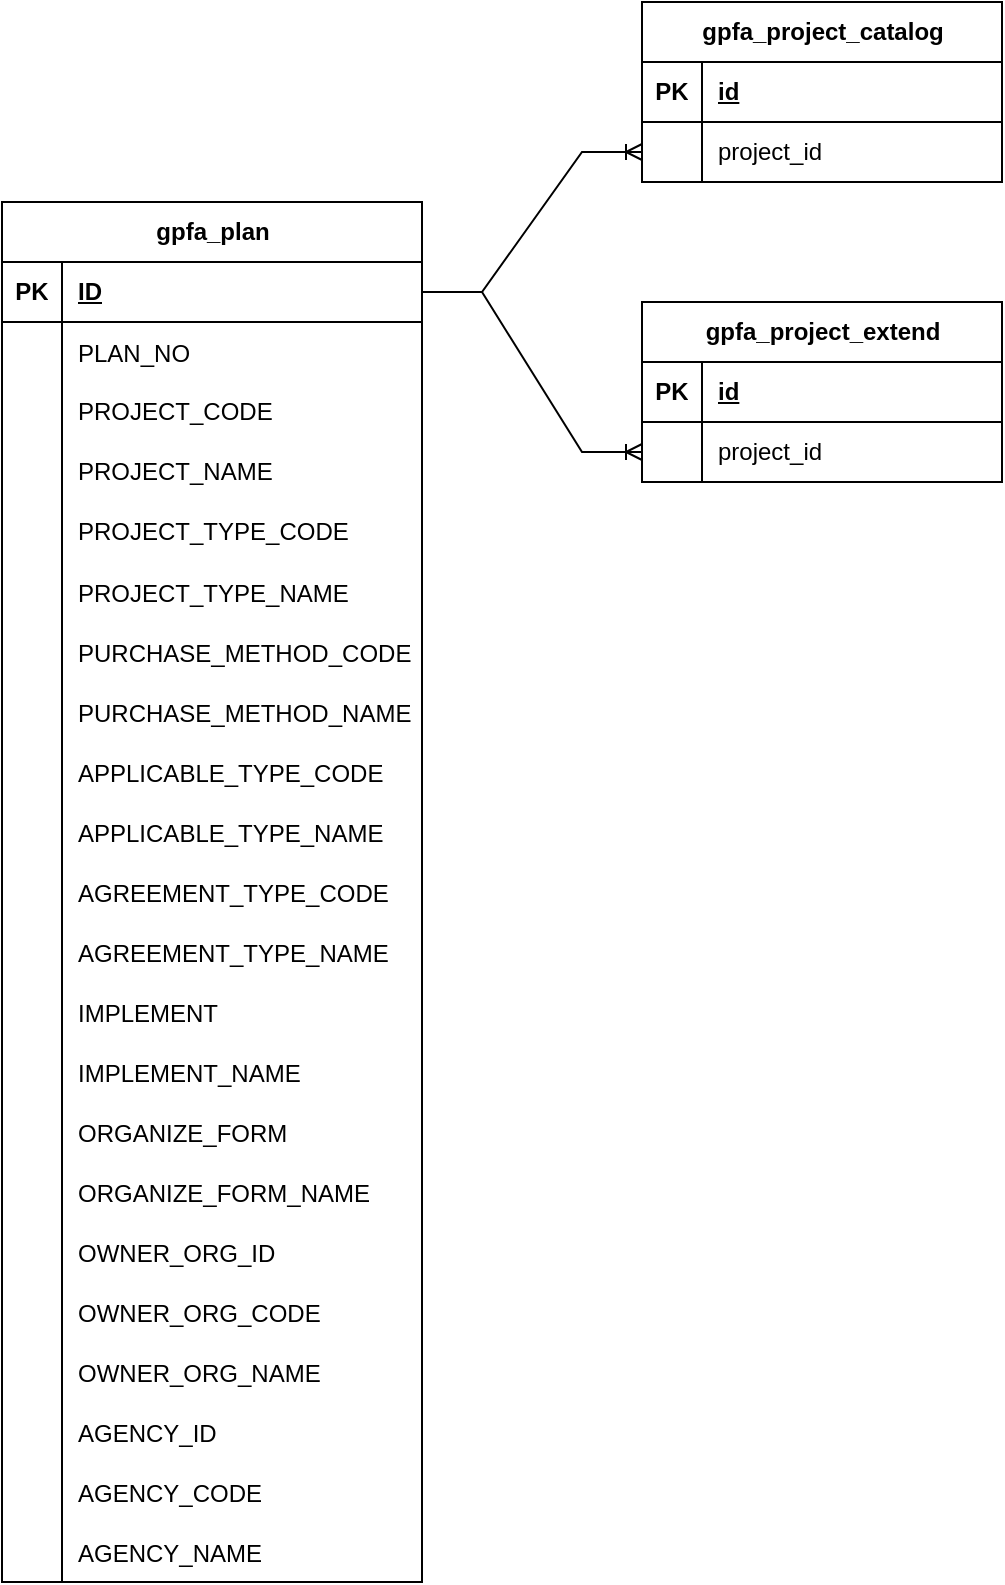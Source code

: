 <mxfile version="25.0.3">
  <diagram name="Page-1" id="2ca16b54-16f6-2749-3443-fa8db7711227">
    <mxGraphModel dx="1050" dy="627" grid="1" gridSize="10" guides="1" tooltips="1" connect="1" arrows="1" fold="1" page="1" pageScale="1" pageWidth="1100" pageHeight="850" background="none" math="0" shadow="0">
      <root>
        <mxCell id="0" />
        <mxCell id="1" parent="0" />
        <mxCell id="EzZG9LMNgEWR97fbB4Ey-1" value="gpfa_plan" style="shape=table;startSize=30;container=1;collapsible=1;childLayout=tableLayout;fixedRows=1;rowLines=0;fontStyle=1;align=center;resizeLast=1;html=1;" parent="1" vertex="1">
          <mxGeometry x="420" y="100" width="210" height="690" as="geometry" />
        </mxCell>
        <mxCell id="EzZG9LMNgEWR97fbB4Ey-2" value="" style="shape=tableRow;horizontal=0;startSize=0;swimlaneHead=0;swimlaneBody=0;fillColor=none;collapsible=0;dropTarget=0;points=[[0,0.5],[1,0.5]];portConstraint=eastwest;top=0;left=0;right=0;bottom=1;" parent="EzZG9LMNgEWR97fbB4Ey-1" vertex="1">
          <mxGeometry y="30" width="210" height="30" as="geometry" />
        </mxCell>
        <mxCell id="EzZG9LMNgEWR97fbB4Ey-3" value="PK" style="shape=partialRectangle;connectable=0;fillColor=none;top=0;left=0;bottom=0;right=0;fontStyle=1;overflow=hidden;whiteSpace=wrap;html=1;" parent="EzZG9LMNgEWR97fbB4Ey-2" vertex="1">
          <mxGeometry width="30" height="30" as="geometry">
            <mxRectangle width="30" height="30" as="alternateBounds" />
          </mxGeometry>
        </mxCell>
        <mxCell id="EzZG9LMNgEWR97fbB4Ey-4" value="ID" style="shape=partialRectangle;connectable=0;fillColor=none;top=0;left=0;bottom=0;right=0;align=left;spacingLeft=6;fontStyle=5;overflow=hidden;whiteSpace=wrap;html=1;" parent="EzZG9LMNgEWR97fbB4Ey-2" vertex="1">
          <mxGeometry x="30" width="180" height="30" as="geometry">
            <mxRectangle width="180" height="30" as="alternateBounds" />
          </mxGeometry>
        </mxCell>
        <mxCell id="gAhz96nAf2m270RSPyEI-1" value="" style="shape=tableRow;horizontal=0;startSize=0;swimlaneHead=0;swimlaneBody=0;fillColor=none;collapsible=0;dropTarget=0;points=[[0,0.5],[1,0.5]];portConstraint=eastwest;top=0;left=0;right=0;bottom=0;" vertex="1" parent="EzZG9LMNgEWR97fbB4Ey-1">
          <mxGeometry y="60" width="210" height="30" as="geometry" />
        </mxCell>
        <mxCell id="gAhz96nAf2m270RSPyEI-2" value="" style="shape=partialRectangle;connectable=0;fillColor=none;top=0;left=0;bottom=0;right=0;editable=1;overflow=hidden;" vertex="1" parent="gAhz96nAf2m270RSPyEI-1">
          <mxGeometry width="30" height="30" as="geometry">
            <mxRectangle width="30" height="30" as="alternateBounds" />
          </mxGeometry>
        </mxCell>
        <mxCell id="gAhz96nAf2m270RSPyEI-3" value="PLAN_NO" style="shape=partialRectangle;connectable=0;fillColor=none;top=0;left=0;bottom=0;right=0;align=left;spacingLeft=6;overflow=hidden;" vertex="1" parent="gAhz96nAf2m270RSPyEI-1">
          <mxGeometry x="30" width="180" height="30" as="geometry">
            <mxRectangle width="180" height="30" as="alternateBounds" />
          </mxGeometry>
        </mxCell>
        <mxCell id="EzZG9LMNgEWR97fbB4Ey-5" value="" style="shape=tableRow;horizontal=0;startSize=0;swimlaneHead=0;swimlaneBody=0;fillColor=none;collapsible=0;dropTarget=0;points=[[0,0.5],[1,0.5]];portConstraint=eastwest;top=0;left=0;right=0;bottom=0;" parent="EzZG9LMNgEWR97fbB4Ey-1" vertex="1">
          <mxGeometry y="90" width="210" height="30" as="geometry" />
        </mxCell>
        <mxCell id="EzZG9LMNgEWR97fbB4Ey-6" value="" style="shape=partialRectangle;connectable=0;fillColor=none;top=0;left=0;bottom=0;right=0;editable=1;overflow=hidden;whiteSpace=wrap;html=1;" parent="EzZG9LMNgEWR97fbB4Ey-5" vertex="1">
          <mxGeometry width="30" height="30" as="geometry">
            <mxRectangle width="30" height="30" as="alternateBounds" />
          </mxGeometry>
        </mxCell>
        <mxCell id="EzZG9LMNgEWR97fbB4Ey-7" value="PROJECT_CODE" style="shape=partialRectangle;connectable=0;fillColor=none;top=0;left=0;bottom=0;right=0;align=left;spacingLeft=6;overflow=hidden;whiteSpace=wrap;html=1;" parent="EzZG9LMNgEWR97fbB4Ey-5" vertex="1">
          <mxGeometry x="30" width="180" height="30" as="geometry">
            <mxRectangle width="180" height="30" as="alternateBounds" />
          </mxGeometry>
        </mxCell>
        <mxCell id="EzZG9LMNgEWR97fbB4Ey-8" value="" style="shape=tableRow;horizontal=0;startSize=0;swimlaneHead=0;swimlaneBody=0;fillColor=none;collapsible=0;dropTarget=0;points=[[0,0.5],[1,0.5]];portConstraint=eastwest;top=0;left=0;right=0;bottom=0;" parent="EzZG9LMNgEWR97fbB4Ey-1" vertex="1">
          <mxGeometry y="120" width="210" height="30" as="geometry" />
        </mxCell>
        <mxCell id="EzZG9LMNgEWR97fbB4Ey-9" value="" style="shape=partialRectangle;connectable=0;fillColor=none;top=0;left=0;bottom=0;right=0;editable=1;overflow=hidden;whiteSpace=wrap;html=1;" parent="EzZG9LMNgEWR97fbB4Ey-8" vertex="1">
          <mxGeometry width="30" height="30" as="geometry">
            <mxRectangle width="30" height="30" as="alternateBounds" />
          </mxGeometry>
        </mxCell>
        <mxCell id="EzZG9LMNgEWR97fbB4Ey-10" value="PROJECT_NAME" style="shape=partialRectangle;connectable=0;fillColor=none;top=0;left=0;bottom=0;right=0;align=left;spacingLeft=6;overflow=hidden;whiteSpace=wrap;html=1;" parent="EzZG9LMNgEWR97fbB4Ey-8" vertex="1">
          <mxGeometry x="30" width="180" height="30" as="geometry">
            <mxRectangle width="180" height="30" as="alternateBounds" />
          </mxGeometry>
        </mxCell>
        <mxCell id="EzZG9LMNgEWR97fbB4Ey-11" value="" style="shape=tableRow;horizontal=0;startSize=0;swimlaneHead=0;swimlaneBody=0;fillColor=none;collapsible=0;dropTarget=0;points=[[0,0.5],[1,0.5]];portConstraint=eastwest;top=0;left=0;right=0;bottom=0;" parent="EzZG9LMNgEWR97fbB4Ey-1" vertex="1">
          <mxGeometry y="150" width="210" height="30" as="geometry" />
        </mxCell>
        <mxCell id="EzZG9LMNgEWR97fbB4Ey-12" value="" style="shape=partialRectangle;connectable=0;fillColor=none;top=0;left=0;bottom=0;right=0;editable=1;overflow=hidden;whiteSpace=wrap;html=1;" parent="EzZG9LMNgEWR97fbB4Ey-11" vertex="1">
          <mxGeometry width="30" height="30" as="geometry">
            <mxRectangle width="30" height="30" as="alternateBounds" />
          </mxGeometry>
        </mxCell>
        <mxCell id="EzZG9LMNgEWR97fbB4Ey-13" value="PROJECT_TYPE_CODE" style="shape=partialRectangle;connectable=0;fillColor=none;top=0;left=0;bottom=0;right=0;align=left;spacingLeft=6;overflow=hidden;whiteSpace=wrap;html=1;" parent="EzZG9LMNgEWR97fbB4Ey-11" vertex="1">
          <mxGeometry x="30" width="180" height="30" as="geometry">
            <mxRectangle width="180" height="30" as="alternateBounds" />
          </mxGeometry>
        </mxCell>
        <mxCell id="EzZG9LMNgEWR97fbB4Ey-43" value="" style="shape=tableRow;horizontal=0;startSize=0;swimlaneHead=0;swimlaneBody=0;fillColor=none;collapsible=0;dropTarget=0;points=[[0,0.5],[1,0.5]];portConstraint=eastwest;top=0;left=0;right=0;bottom=0;" parent="EzZG9LMNgEWR97fbB4Ey-1" vertex="1">
          <mxGeometry y="180" width="210" height="30" as="geometry" />
        </mxCell>
        <mxCell id="EzZG9LMNgEWR97fbB4Ey-44" value="" style="shape=partialRectangle;connectable=0;fillColor=none;top=0;left=0;bottom=0;right=0;editable=1;overflow=hidden;" parent="EzZG9LMNgEWR97fbB4Ey-43" vertex="1">
          <mxGeometry width="30" height="30" as="geometry">
            <mxRectangle width="30" height="30" as="alternateBounds" />
          </mxGeometry>
        </mxCell>
        <mxCell id="EzZG9LMNgEWR97fbB4Ey-45" value="PROJECT_TYPE_NAME" style="shape=partialRectangle;connectable=0;fillColor=none;top=0;left=0;bottom=0;right=0;align=left;spacingLeft=6;overflow=hidden;" parent="EzZG9LMNgEWR97fbB4Ey-43" vertex="1">
          <mxGeometry x="30" width="180" height="30" as="geometry">
            <mxRectangle width="180" height="30" as="alternateBounds" />
          </mxGeometry>
        </mxCell>
        <mxCell id="EzZG9LMNgEWR97fbB4Ey-49" value="" style="shape=tableRow;horizontal=0;startSize=0;swimlaneHead=0;swimlaneBody=0;fillColor=none;collapsible=0;dropTarget=0;points=[[0,0.5],[1,0.5]];portConstraint=eastwest;top=0;left=0;right=0;bottom=0;" parent="EzZG9LMNgEWR97fbB4Ey-1" vertex="1">
          <mxGeometry y="210" width="210" height="30" as="geometry" />
        </mxCell>
        <mxCell id="EzZG9LMNgEWR97fbB4Ey-50" value="" style="shape=partialRectangle;connectable=0;fillColor=none;top=0;left=0;bottom=0;right=0;editable=1;overflow=hidden;" parent="EzZG9LMNgEWR97fbB4Ey-49" vertex="1">
          <mxGeometry width="30" height="30" as="geometry">
            <mxRectangle width="30" height="30" as="alternateBounds" />
          </mxGeometry>
        </mxCell>
        <mxCell id="EzZG9LMNgEWR97fbB4Ey-51" value="PURCHASE_METHOD_CODE" style="shape=partialRectangle;connectable=0;fillColor=none;top=0;left=0;bottom=0;right=0;align=left;spacingLeft=6;overflow=hidden;" parent="EzZG9LMNgEWR97fbB4Ey-49" vertex="1">
          <mxGeometry x="30" width="180" height="30" as="geometry">
            <mxRectangle width="180" height="30" as="alternateBounds" />
          </mxGeometry>
        </mxCell>
        <mxCell id="EzZG9LMNgEWR97fbB4Ey-52" value="" style="shape=tableRow;horizontal=0;startSize=0;swimlaneHead=0;swimlaneBody=0;fillColor=none;collapsible=0;dropTarget=0;points=[[0,0.5],[1,0.5]];portConstraint=eastwest;top=0;left=0;right=0;bottom=0;" parent="EzZG9LMNgEWR97fbB4Ey-1" vertex="1">
          <mxGeometry y="240" width="210" height="30" as="geometry" />
        </mxCell>
        <mxCell id="EzZG9LMNgEWR97fbB4Ey-53" value="" style="shape=partialRectangle;connectable=0;fillColor=none;top=0;left=0;bottom=0;right=0;editable=1;overflow=hidden;" parent="EzZG9LMNgEWR97fbB4Ey-52" vertex="1">
          <mxGeometry width="30" height="30" as="geometry">
            <mxRectangle width="30" height="30" as="alternateBounds" />
          </mxGeometry>
        </mxCell>
        <mxCell id="EzZG9LMNgEWR97fbB4Ey-54" value="PURCHASE_METHOD_NAME" style="shape=partialRectangle;connectable=0;fillColor=none;top=0;left=0;bottom=0;right=0;align=left;spacingLeft=6;overflow=hidden;" parent="EzZG9LMNgEWR97fbB4Ey-52" vertex="1">
          <mxGeometry x="30" width="180" height="30" as="geometry">
            <mxRectangle width="180" height="30" as="alternateBounds" />
          </mxGeometry>
        </mxCell>
        <mxCell id="EzZG9LMNgEWR97fbB4Ey-58" value="" style="shape=tableRow;horizontal=0;startSize=0;swimlaneHead=0;swimlaneBody=0;fillColor=none;collapsible=0;dropTarget=0;points=[[0,0.5],[1,0.5]];portConstraint=eastwest;top=0;left=0;right=0;bottom=0;" parent="EzZG9LMNgEWR97fbB4Ey-1" vertex="1">
          <mxGeometry y="270" width="210" height="30" as="geometry" />
        </mxCell>
        <mxCell id="EzZG9LMNgEWR97fbB4Ey-59" value="" style="shape=partialRectangle;connectable=0;fillColor=none;top=0;left=0;bottom=0;right=0;editable=1;overflow=hidden;" parent="EzZG9LMNgEWR97fbB4Ey-58" vertex="1">
          <mxGeometry width="30" height="30" as="geometry">
            <mxRectangle width="30" height="30" as="alternateBounds" />
          </mxGeometry>
        </mxCell>
        <mxCell id="EzZG9LMNgEWR97fbB4Ey-60" value="APPLICABLE_TYPE_CODE" style="shape=partialRectangle;connectable=0;fillColor=none;top=0;left=0;bottom=0;right=0;align=left;spacingLeft=6;overflow=hidden;" parent="EzZG9LMNgEWR97fbB4Ey-58" vertex="1">
          <mxGeometry x="30" width="180" height="30" as="geometry">
            <mxRectangle width="180" height="30" as="alternateBounds" />
          </mxGeometry>
        </mxCell>
        <mxCell id="EzZG9LMNgEWR97fbB4Ey-70" value="" style="shape=tableRow;horizontal=0;startSize=0;swimlaneHead=0;swimlaneBody=0;fillColor=none;collapsible=0;dropTarget=0;points=[[0,0.5],[1,0.5]];portConstraint=eastwest;top=0;left=0;right=0;bottom=0;" parent="EzZG9LMNgEWR97fbB4Ey-1" vertex="1">
          <mxGeometry y="300" width="210" height="30" as="geometry" />
        </mxCell>
        <mxCell id="EzZG9LMNgEWR97fbB4Ey-71" value="" style="shape=partialRectangle;connectable=0;fillColor=none;top=0;left=0;bottom=0;right=0;editable=1;overflow=hidden;" parent="EzZG9LMNgEWR97fbB4Ey-70" vertex="1">
          <mxGeometry width="30" height="30" as="geometry">
            <mxRectangle width="30" height="30" as="alternateBounds" />
          </mxGeometry>
        </mxCell>
        <mxCell id="EzZG9LMNgEWR97fbB4Ey-72" value="APPLICABLE_TYPE_NAME" style="shape=partialRectangle;connectable=0;fillColor=none;top=0;left=0;bottom=0;right=0;align=left;spacingLeft=6;overflow=hidden;" parent="EzZG9LMNgEWR97fbB4Ey-70" vertex="1">
          <mxGeometry x="30" width="180" height="30" as="geometry">
            <mxRectangle width="180" height="30" as="alternateBounds" />
          </mxGeometry>
        </mxCell>
        <mxCell id="EzZG9LMNgEWR97fbB4Ey-77" value="" style="shape=tableRow;horizontal=0;startSize=0;swimlaneHead=0;swimlaneBody=0;fillColor=none;collapsible=0;dropTarget=0;points=[[0,0.5],[1,0.5]];portConstraint=eastwest;top=0;left=0;right=0;bottom=0;" parent="EzZG9LMNgEWR97fbB4Ey-1" vertex="1">
          <mxGeometry y="330" width="210" height="30" as="geometry" />
        </mxCell>
        <mxCell id="EzZG9LMNgEWR97fbB4Ey-78" value="" style="shape=partialRectangle;connectable=0;fillColor=none;top=0;left=0;bottom=0;right=0;editable=1;overflow=hidden;" parent="EzZG9LMNgEWR97fbB4Ey-77" vertex="1">
          <mxGeometry width="30" height="30" as="geometry">
            <mxRectangle width="30" height="30" as="alternateBounds" />
          </mxGeometry>
        </mxCell>
        <mxCell id="EzZG9LMNgEWR97fbB4Ey-79" value="AGREEMENT_TYPE_CODE" style="shape=partialRectangle;connectable=0;fillColor=none;top=0;left=0;bottom=0;right=0;align=left;spacingLeft=6;overflow=hidden;" parent="EzZG9LMNgEWR97fbB4Ey-77" vertex="1">
          <mxGeometry x="30" width="180" height="30" as="geometry">
            <mxRectangle width="180" height="30" as="alternateBounds" />
          </mxGeometry>
        </mxCell>
        <mxCell id="EzZG9LMNgEWR97fbB4Ey-80" value="" style="shape=tableRow;horizontal=0;startSize=0;swimlaneHead=0;swimlaneBody=0;fillColor=none;collapsible=0;dropTarget=0;points=[[0,0.5],[1,0.5]];portConstraint=eastwest;top=0;left=0;right=0;bottom=0;" parent="EzZG9LMNgEWR97fbB4Ey-1" vertex="1">
          <mxGeometry y="360" width="210" height="30" as="geometry" />
        </mxCell>
        <mxCell id="EzZG9LMNgEWR97fbB4Ey-81" value="" style="shape=partialRectangle;connectable=0;fillColor=none;top=0;left=0;bottom=0;right=0;editable=1;overflow=hidden;" parent="EzZG9LMNgEWR97fbB4Ey-80" vertex="1">
          <mxGeometry width="30" height="30" as="geometry">
            <mxRectangle width="30" height="30" as="alternateBounds" />
          </mxGeometry>
        </mxCell>
        <mxCell id="EzZG9LMNgEWR97fbB4Ey-82" value="AGREEMENT_TYPE_NAME" style="shape=partialRectangle;connectable=0;fillColor=none;top=0;left=0;bottom=0;right=0;align=left;spacingLeft=6;overflow=hidden;" parent="EzZG9LMNgEWR97fbB4Ey-80" vertex="1">
          <mxGeometry x="30" width="180" height="30" as="geometry">
            <mxRectangle width="180" height="30" as="alternateBounds" />
          </mxGeometry>
        </mxCell>
        <mxCell id="EzZG9LMNgEWR97fbB4Ey-67" value="" style="shape=tableRow;horizontal=0;startSize=0;swimlaneHead=0;swimlaneBody=0;fillColor=none;collapsible=0;dropTarget=0;points=[[0,0.5],[1,0.5]];portConstraint=eastwest;top=0;left=0;right=0;bottom=0;" parent="EzZG9LMNgEWR97fbB4Ey-1" vertex="1">
          <mxGeometry y="390" width="210" height="30" as="geometry" />
        </mxCell>
        <mxCell id="EzZG9LMNgEWR97fbB4Ey-68" value="" style="shape=partialRectangle;connectable=0;fillColor=none;top=0;left=0;bottom=0;right=0;editable=1;overflow=hidden;" parent="EzZG9LMNgEWR97fbB4Ey-67" vertex="1">
          <mxGeometry width="30" height="30" as="geometry">
            <mxRectangle width="30" height="30" as="alternateBounds" />
          </mxGeometry>
        </mxCell>
        <mxCell id="EzZG9LMNgEWR97fbB4Ey-69" value="IMPLEMENT" style="shape=partialRectangle;connectable=0;fillColor=none;top=0;left=0;bottom=0;right=0;align=left;spacingLeft=6;overflow=hidden;" parent="EzZG9LMNgEWR97fbB4Ey-67" vertex="1">
          <mxGeometry x="30" width="180" height="30" as="geometry">
            <mxRectangle width="180" height="30" as="alternateBounds" />
          </mxGeometry>
        </mxCell>
        <mxCell id="EzZG9LMNgEWR97fbB4Ey-64" value="" style="shape=tableRow;horizontal=0;startSize=0;swimlaneHead=0;swimlaneBody=0;fillColor=none;collapsible=0;dropTarget=0;points=[[0,0.5],[1,0.5]];portConstraint=eastwest;top=0;left=0;right=0;bottom=0;" parent="EzZG9LMNgEWR97fbB4Ey-1" vertex="1">
          <mxGeometry y="420" width="210" height="30" as="geometry" />
        </mxCell>
        <mxCell id="EzZG9LMNgEWR97fbB4Ey-65" value="" style="shape=partialRectangle;connectable=0;fillColor=none;top=0;left=0;bottom=0;right=0;editable=1;overflow=hidden;" parent="EzZG9LMNgEWR97fbB4Ey-64" vertex="1">
          <mxGeometry width="30" height="30" as="geometry">
            <mxRectangle width="30" height="30" as="alternateBounds" />
          </mxGeometry>
        </mxCell>
        <mxCell id="EzZG9LMNgEWR97fbB4Ey-66" value="IMPLEMENT_NAME" style="shape=partialRectangle;connectable=0;fillColor=none;top=0;left=0;bottom=0;right=0;align=left;spacingLeft=6;overflow=hidden;" parent="EzZG9LMNgEWR97fbB4Ey-64" vertex="1">
          <mxGeometry x="30" width="180" height="30" as="geometry">
            <mxRectangle width="180" height="30" as="alternateBounds" />
          </mxGeometry>
        </mxCell>
        <mxCell id="EzZG9LMNgEWR97fbB4Ey-61" value="" style="shape=tableRow;horizontal=0;startSize=0;swimlaneHead=0;swimlaneBody=0;fillColor=none;collapsible=0;dropTarget=0;points=[[0,0.5],[1,0.5]];portConstraint=eastwest;top=0;left=0;right=0;bottom=0;" parent="EzZG9LMNgEWR97fbB4Ey-1" vertex="1">
          <mxGeometry y="450" width="210" height="30" as="geometry" />
        </mxCell>
        <mxCell id="EzZG9LMNgEWR97fbB4Ey-62" value="" style="shape=partialRectangle;connectable=0;fillColor=none;top=0;left=0;bottom=0;right=0;editable=1;overflow=hidden;" parent="EzZG9LMNgEWR97fbB4Ey-61" vertex="1">
          <mxGeometry width="30" height="30" as="geometry">
            <mxRectangle width="30" height="30" as="alternateBounds" />
          </mxGeometry>
        </mxCell>
        <mxCell id="EzZG9LMNgEWR97fbB4Ey-63" value="ORGANIZE_FORM" style="shape=partialRectangle;connectable=0;fillColor=none;top=0;left=0;bottom=0;right=0;align=left;spacingLeft=6;overflow=hidden;" parent="EzZG9LMNgEWR97fbB4Ey-61" vertex="1">
          <mxGeometry x="30" width="180" height="30" as="geometry">
            <mxRectangle width="180" height="30" as="alternateBounds" />
          </mxGeometry>
        </mxCell>
        <mxCell id="EzZG9LMNgEWR97fbB4Ey-55" value="" style="shape=tableRow;horizontal=0;startSize=0;swimlaneHead=0;swimlaneBody=0;fillColor=none;collapsible=0;dropTarget=0;points=[[0,0.5],[1,0.5]];portConstraint=eastwest;top=0;left=0;right=0;bottom=0;" parent="EzZG9LMNgEWR97fbB4Ey-1" vertex="1">
          <mxGeometry y="480" width="210" height="30" as="geometry" />
        </mxCell>
        <mxCell id="EzZG9LMNgEWR97fbB4Ey-56" value="" style="shape=partialRectangle;connectable=0;fillColor=none;top=0;left=0;bottom=0;right=0;editable=1;overflow=hidden;" parent="EzZG9LMNgEWR97fbB4Ey-55" vertex="1">
          <mxGeometry width="30" height="30" as="geometry">
            <mxRectangle width="30" height="30" as="alternateBounds" />
          </mxGeometry>
        </mxCell>
        <mxCell id="EzZG9LMNgEWR97fbB4Ey-57" value="ORGANIZE_FORM_NAME" style="shape=partialRectangle;connectable=0;fillColor=none;top=0;left=0;bottom=0;right=0;align=left;spacingLeft=6;overflow=hidden;" parent="EzZG9LMNgEWR97fbB4Ey-55" vertex="1">
          <mxGeometry x="30" width="180" height="30" as="geometry">
            <mxRectangle width="180" height="30" as="alternateBounds" />
          </mxGeometry>
        </mxCell>
        <mxCell id="EzZG9LMNgEWR97fbB4Ey-98" value="" style="shape=tableRow;horizontal=0;startSize=0;swimlaneHead=0;swimlaneBody=0;fillColor=none;collapsible=0;dropTarget=0;points=[[0,0.5],[1,0.5]];portConstraint=eastwest;top=0;left=0;right=0;bottom=0;" parent="EzZG9LMNgEWR97fbB4Ey-1" vertex="1">
          <mxGeometry y="510" width="210" height="30" as="geometry" />
        </mxCell>
        <mxCell id="EzZG9LMNgEWR97fbB4Ey-99" value="" style="shape=partialRectangle;connectable=0;fillColor=none;top=0;left=0;bottom=0;right=0;editable=1;overflow=hidden;" parent="EzZG9LMNgEWR97fbB4Ey-98" vertex="1">
          <mxGeometry width="30" height="30" as="geometry">
            <mxRectangle width="30" height="30" as="alternateBounds" />
          </mxGeometry>
        </mxCell>
        <mxCell id="EzZG9LMNgEWR97fbB4Ey-100" value="OWNER_ORG_ID" style="shape=partialRectangle;connectable=0;fillColor=none;top=0;left=0;bottom=0;right=0;align=left;spacingLeft=6;overflow=hidden;" parent="EzZG9LMNgEWR97fbB4Ey-98" vertex="1">
          <mxGeometry x="30" width="180" height="30" as="geometry">
            <mxRectangle width="180" height="30" as="alternateBounds" />
          </mxGeometry>
        </mxCell>
        <mxCell id="EzZG9LMNgEWR97fbB4Ey-83" value="" style="shape=tableRow;horizontal=0;startSize=0;swimlaneHead=0;swimlaneBody=0;fillColor=none;collapsible=0;dropTarget=0;points=[[0,0.5],[1,0.5]];portConstraint=eastwest;top=0;left=0;right=0;bottom=0;" parent="EzZG9LMNgEWR97fbB4Ey-1" vertex="1">
          <mxGeometry y="540" width="210" height="30" as="geometry" />
        </mxCell>
        <mxCell id="EzZG9LMNgEWR97fbB4Ey-84" value="" style="shape=partialRectangle;connectable=0;fillColor=none;top=0;left=0;bottom=0;right=0;editable=1;overflow=hidden;" parent="EzZG9LMNgEWR97fbB4Ey-83" vertex="1">
          <mxGeometry width="30" height="30" as="geometry">
            <mxRectangle width="30" height="30" as="alternateBounds" />
          </mxGeometry>
        </mxCell>
        <mxCell id="EzZG9LMNgEWR97fbB4Ey-85" value="OWNER_ORG_CODE" style="shape=partialRectangle;connectable=0;fillColor=none;top=0;left=0;bottom=0;right=0;align=left;spacingLeft=6;overflow=hidden;" parent="EzZG9LMNgEWR97fbB4Ey-83" vertex="1">
          <mxGeometry x="30" width="180" height="30" as="geometry">
            <mxRectangle width="180" height="30" as="alternateBounds" />
          </mxGeometry>
        </mxCell>
        <mxCell id="EzZG9LMNgEWR97fbB4Ey-95" value="" style="shape=tableRow;horizontal=0;startSize=0;swimlaneHead=0;swimlaneBody=0;fillColor=none;collapsible=0;dropTarget=0;points=[[0,0.5],[1,0.5]];portConstraint=eastwest;top=0;left=0;right=0;bottom=0;" parent="EzZG9LMNgEWR97fbB4Ey-1" vertex="1">
          <mxGeometry y="570" width="210" height="30" as="geometry" />
        </mxCell>
        <mxCell id="EzZG9LMNgEWR97fbB4Ey-96" value="" style="shape=partialRectangle;connectable=0;fillColor=none;top=0;left=0;bottom=0;right=0;editable=1;overflow=hidden;" parent="EzZG9LMNgEWR97fbB4Ey-95" vertex="1">
          <mxGeometry width="30" height="30" as="geometry">
            <mxRectangle width="30" height="30" as="alternateBounds" />
          </mxGeometry>
        </mxCell>
        <mxCell id="EzZG9LMNgEWR97fbB4Ey-97" value="OWNER_ORG_NAME" style="shape=partialRectangle;connectable=0;fillColor=none;top=0;left=0;bottom=0;right=0;align=left;spacingLeft=6;overflow=hidden;" parent="EzZG9LMNgEWR97fbB4Ey-95" vertex="1">
          <mxGeometry x="30" width="180" height="30" as="geometry">
            <mxRectangle width="180" height="30" as="alternateBounds" />
          </mxGeometry>
        </mxCell>
        <mxCell id="EzZG9LMNgEWR97fbB4Ey-92" value="" style="shape=tableRow;horizontal=0;startSize=0;swimlaneHead=0;swimlaneBody=0;fillColor=none;collapsible=0;dropTarget=0;points=[[0,0.5],[1,0.5]];portConstraint=eastwest;top=0;left=0;right=0;bottom=0;" parent="EzZG9LMNgEWR97fbB4Ey-1" vertex="1">
          <mxGeometry y="600" width="210" height="30" as="geometry" />
        </mxCell>
        <mxCell id="EzZG9LMNgEWR97fbB4Ey-93" value="" style="shape=partialRectangle;connectable=0;fillColor=none;top=0;left=0;bottom=0;right=0;editable=1;overflow=hidden;" parent="EzZG9LMNgEWR97fbB4Ey-92" vertex="1">
          <mxGeometry width="30" height="30" as="geometry">
            <mxRectangle width="30" height="30" as="alternateBounds" />
          </mxGeometry>
        </mxCell>
        <mxCell id="EzZG9LMNgEWR97fbB4Ey-94" value="AGENCY_ID" style="shape=partialRectangle;connectable=0;fillColor=none;top=0;left=0;bottom=0;right=0;align=left;spacingLeft=6;overflow=hidden;" parent="EzZG9LMNgEWR97fbB4Ey-92" vertex="1">
          <mxGeometry x="30" width="180" height="30" as="geometry">
            <mxRectangle width="180" height="30" as="alternateBounds" />
          </mxGeometry>
        </mxCell>
        <mxCell id="EzZG9LMNgEWR97fbB4Ey-89" value="" style="shape=tableRow;horizontal=0;startSize=0;swimlaneHead=0;swimlaneBody=0;fillColor=none;collapsible=0;dropTarget=0;points=[[0,0.5],[1,0.5]];portConstraint=eastwest;top=0;left=0;right=0;bottom=0;" parent="EzZG9LMNgEWR97fbB4Ey-1" vertex="1">
          <mxGeometry y="630" width="210" height="30" as="geometry" />
        </mxCell>
        <mxCell id="EzZG9LMNgEWR97fbB4Ey-90" value="" style="shape=partialRectangle;connectable=0;fillColor=none;top=0;left=0;bottom=0;right=0;editable=1;overflow=hidden;" parent="EzZG9LMNgEWR97fbB4Ey-89" vertex="1">
          <mxGeometry width="30" height="30" as="geometry">
            <mxRectangle width="30" height="30" as="alternateBounds" />
          </mxGeometry>
        </mxCell>
        <mxCell id="EzZG9LMNgEWR97fbB4Ey-91" value="AGENCY_CODE" style="shape=partialRectangle;connectable=0;fillColor=none;top=0;left=0;bottom=0;right=0;align=left;spacingLeft=6;overflow=hidden;" parent="EzZG9LMNgEWR97fbB4Ey-89" vertex="1">
          <mxGeometry x="30" width="180" height="30" as="geometry">
            <mxRectangle width="180" height="30" as="alternateBounds" />
          </mxGeometry>
        </mxCell>
        <mxCell id="EzZG9LMNgEWR97fbB4Ey-86" value="" style="shape=tableRow;horizontal=0;startSize=0;swimlaneHead=0;swimlaneBody=0;fillColor=none;collapsible=0;dropTarget=0;points=[[0,0.5],[1,0.5]];portConstraint=eastwest;top=0;left=0;right=0;bottom=0;" parent="EzZG9LMNgEWR97fbB4Ey-1" vertex="1">
          <mxGeometry y="660" width="210" height="30" as="geometry" />
        </mxCell>
        <mxCell id="EzZG9LMNgEWR97fbB4Ey-87" value="" style="shape=partialRectangle;connectable=0;fillColor=none;top=0;left=0;bottom=0;right=0;editable=1;overflow=hidden;" parent="EzZG9LMNgEWR97fbB4Ey-86" vertex="1">
          <mxGeometry width="30" height="30" as="geometry">
            <mxRectangle width="30" height="30" as="alternateBounds" />
          </mxGeometry>
        </mxCell>
        <mxCell id="EzZG9LMNgEWR97fbB4Ey-88" value="AGENCY_NAME" style="shape=partialRectangle;connectable=0;fillColor=none;top=0;left=0;bottom=0;right=0;align=left;spacingLeft=6;overflow=hidden;" parent="EzZG9LMNgEWR97fbB4Ey-86" vertex="1">
          <mxGeometry x="30" width="180" height="30" as="geometry">
            <mxRectangle width="180" height="30" as="alternateBounds" />
          </mxGeometry>
        </mxCell>
        <mxCell id="EzZG9LMNgEWR97fbB4Ey-14" value="gpfa_project_extend" style="shape=table;startSize=30;container=1;collapsible=1;childLayout=tableLayout;fixedRows=1;rowLines=0;fontStyle=1;align=center;resizeLast=1;html=1;" parent="1" vertex="1">
          <mxGeometry x="740" y="150" width="180" height="90" as="geometry" />
        </mxCell>
        <mxCell id="EzZG9LMNgEWR97fbB4Ey-15" value="" style="shape=tableRow;horizontal=0;startSize=0;swimlaneHead=0;swimlaneBody=0;fillColor=none;collapsible=0;dropTarget=0;points=[[0,0.5],[1,0.5]];portConstraint=eastwest;top=0;left=0;right=0;bottom=1;" parent="EzZG9LMNgEWR97fbB4Ey-14" vertex="1">
          <mxGeometry y="30" width="180" height="30" as="geometry" />
        </mxCell>
        <mxCell id="EzZG9LMNgEWR97fbB4Ey-16" value="PK" style="shape=partialRectangle;connectable=0;fillColor=none;top=0;left=0;bottom=0;right=0;fontStyle=1;overflow=hidden;whiteSpace=wrap;html=1;" parent="EzZG9LMNgEWR97fbB4Ey-15" vertex="1">
          <mxGeometry width="30" height="30" as="geometry">
            <mxRectangle width="30" height="30" as="alternateBounds" />
          </mxGeometry>
        </mxCell>
        <mxCell id="EzZG9LMNgEWR97fbB4Ey-17" value="id" style="shape=partialRectangle;connectable=0;fillColor=none;top=0;left=0;bottom=0;right=0;align=left;spacingLeft=6;fontStyle=5;overflow=hidden;whiteSpace=wrap;html=1;" parent="EzZG9LMNgEWR97fbB4Ey-15" vertex="1">
          <mxGeometry x="30" width="150" height="30" as="geometry">
            <mxRectangle width="150" height="30" as="alternateBounds" />
          </mxGeometry>
        </mxCell>
        <mxCell id="EzZG9LMNgEWR97fbB4Ey-18" value="" style="shape=tableRow;horizontal=0;startSize=0;swimlaneHead=0;swimlaneBody=0;fillColor=none;collapsible=0;dropTarget=0;points=[[0,0.5],[1,0.5]];portConstraint=eastwest;top=0;left=0;right=0;bottom=0;" parent="EzZG9LMNgEWR97fbB4Ey-14" vertex="1">
          <mxGeometry y="60" width="180" height="30" as="geometry" />
        </mxCell>
        <mxCell id="EzZG9LMNgEWR97fbB4Ey-19" value="" style="shape=partialRectangle;connectable=0;fillColor=none;top=0;left=0;bottom=0;right=0;editable=1;overflow=hidden;whiteSpace=wrap;html=1;" parent="EzZG9LMNgEWR97fbB4Ey-18" vertex="1">
          <mxGeometry width="30" height="30" as="geometry">
            <mxRectangle width="30" height="30" as="alternateBounds" />
          </mxGeometry>
        </mxCell>
        <mxCell id="EzZG9LMNgEWR97fbB4Ey-20" value="project_id" style="shape=partialRectangle;connectable=0;fillColor=none;top=0;left=0;bottom=0;right=0;align=left;spacingLeft=6;overflow=hidden;whiteSpace=wrap;html=1;" parent="EzZG9LMNgEWR97fbB4Ey-18" vertex="1">
          <mxGeometry x="30" width="150" height="30" as="geometry">
            <mxRectangle width="150" height="30" as="alternateBounds" />
          </mxGeometry>
        </mxCell>
        <mxCell id="EzZG9LMNgEWR97fbB4Ey-27" value="gpfa_project_catalog" style="shape=table;startSize=30;container=1;collapsible=1;childLayout=tableLayout;fixedRows=1;rowLines=0;fontStyle=1;align=center;resizeLast=1;html=1;" parent="1" vertex="1">
          <mxGeometry x="740" width="180" height="90" as="geometry" />
        </mxCell>
        <mxCell id="EzZG9LMNgEWR97fbB4Ey-28" value="" style="shape=tableRow;horizontal=0;startSize=0;swimlaneHead=0;swimlaneBody=0;fillColor=none;collapsible=0;dropTarget=0;points=[[0,0.5],[1,0.5]];portConstraint=eastwest;top=0;left=0;right=0;bottom=1;" parent="EzZG9LMNgEWR97fbB4Ey-27" vertex="1">
          <mxGeometry y="30" width="180" height="30" as="geometry" />
        </mxCell>
        <mxCell id="EzZG9LMNgEWR97fbB4Ey-29" value="PK" style="shape=partialRectangle;connectable=0;fillColor=none;top=0;left=0;bottom=0;right=0;fontStyle=1;overflow=hidden;whiteSpace=wrap;html=1;" parent="EzZG9LMNgEWR97fbB4Ey-28" vertex="1">
          <mxGeometry width="30" height="30" as="geometry">
            <mxRectangle width="30" height="30" as="alternateBounds" />
          </mxGeometry>
        </mxCell>
        <mxCell id="EzZG9LMNgEWR97fbB4Ey-30" value="id" style="shape=partialRectangle;connectable=0;fillColor=none;top=0;left=0;bottom=0;right=0;align=left;spacingLeft=6;fontStyle=5;overflow=hidden;whiteSpace=wrap;html=1;" parent="EzZG9LMNgEWR97fbB4Ey-28" vertex="1">
          <mxGeometry x="30" width="150" height="30" as="geometry">
            <mxRectangle width="150" height="30" as="alternateBounds" />
          </mxGeometry>
        </mxCell>
        <mxCell id="EzZG9LMNgEWR97fbB4Ey-31" value="" style="shape=tableRow;horizontal=0;startSize=0;swimlaneHead=0;swimlaneBody=0;fillColor=none;collapsible=0;dropTarget=0;points=[[0,0.5],[1,0.5]];portConstraint=eastwest;top=0;left=0;right=0;bottom=0;" parent="EzZG9LMNgEWR97fbB4Ey-27" vertex="1">
          <mxGeometry y="60" width="180" height="30" as="geometry" />
        </mxCell>
        <mxCell id="EzZG9LMNgEWR97fbB4Ey-32" value="" style="shape=partialRectangle;connectable=0;fillColor=none;top=0;left=0;bottom=0;right=0;editable=1;overflow=hidden;whiteSpace=wrap;html=1;" parent="EzZG9LMNgEWR97fbB4Ey-31" vertex="1">
          <mxGeometry width="30" height="30" as="geometry">
            <mxRectangle width="30" height="30" as="alternateBounds" />
          </mxGeometry>
        </mxCell>
        <mxCell id="EzZG9LMNgEWR97fbB4Ey-33" value="project_id" style="shape=partialRectangle;connectable=0;fillColor=none;top=0;left=0;bottom=0;right=0;align=left;spacingLeft=6;overflow=hidden;whiteSpace=wrap;html=1;" parent="EzZG9LMNgEWR97fbB4Ey-31" vertex="1">
          <mxGeometry x="30" width="150" height="30" as="geometry">
            <mxRectangle width="150" height="30" as="alternateBounds" />
          </mxGeometry>
        </mxCell>
        <mxCell id="EzZG9LMNgEWR97fbB4Ey-169" value="" style="edgeStyle=entityRelationEdgeStyle;fontSize=12;html=1;endArrow=ERoneToMany;rounded=0;exitX=1;exitY=0.5;exitDx=0;exitDy=0;entryX=0;entryY=0.5;entryDx=0;entryDy=0;" parent="1" source="EzZG9LMNgEWR97fbB4Ey-2" target="EzZG9LMNgEWR97fbB4Ey-31" edge="1">
          <mxGeometry width="100" height="100" relative="1" as="geometry">
            <mxPoint x="650" y="160" as="sourcePoint" />
            <mxPoint x="750" y="60" as="targetPoint" />
          </mxGeometry>
        </mxCell>
        <mxCell id="EzZG9LMNgEWR97fbB4Ey-170" value="" style="edgeStyle=entityRelationEdgeStyle;fontSize=12;html=1;endArrow=ERoneToMany;rounded=0;exitX=1;exitY=0.5;exitDx=0;exitDy=0;entryX=0;entryY=0.5;entryDx=0;entryDy=0;" parent="1" source="EzZG9LMNgEWR97fbB4Ey-2" target="EzZG9LMNgEWR97fbB4Ey-18" edge="1">
          <mxGeometry width="100" height="100" relative="1" as="geometry">
            <mxPoint x="640" y="155" as="sourcePoint" />
            <mxPoint x="770" y="195" as="targetPoint" />
          </mxGeometry>
        </mxCell>
      </root>
    </mxGraphModel>
  </diagram>
</mxfile>
